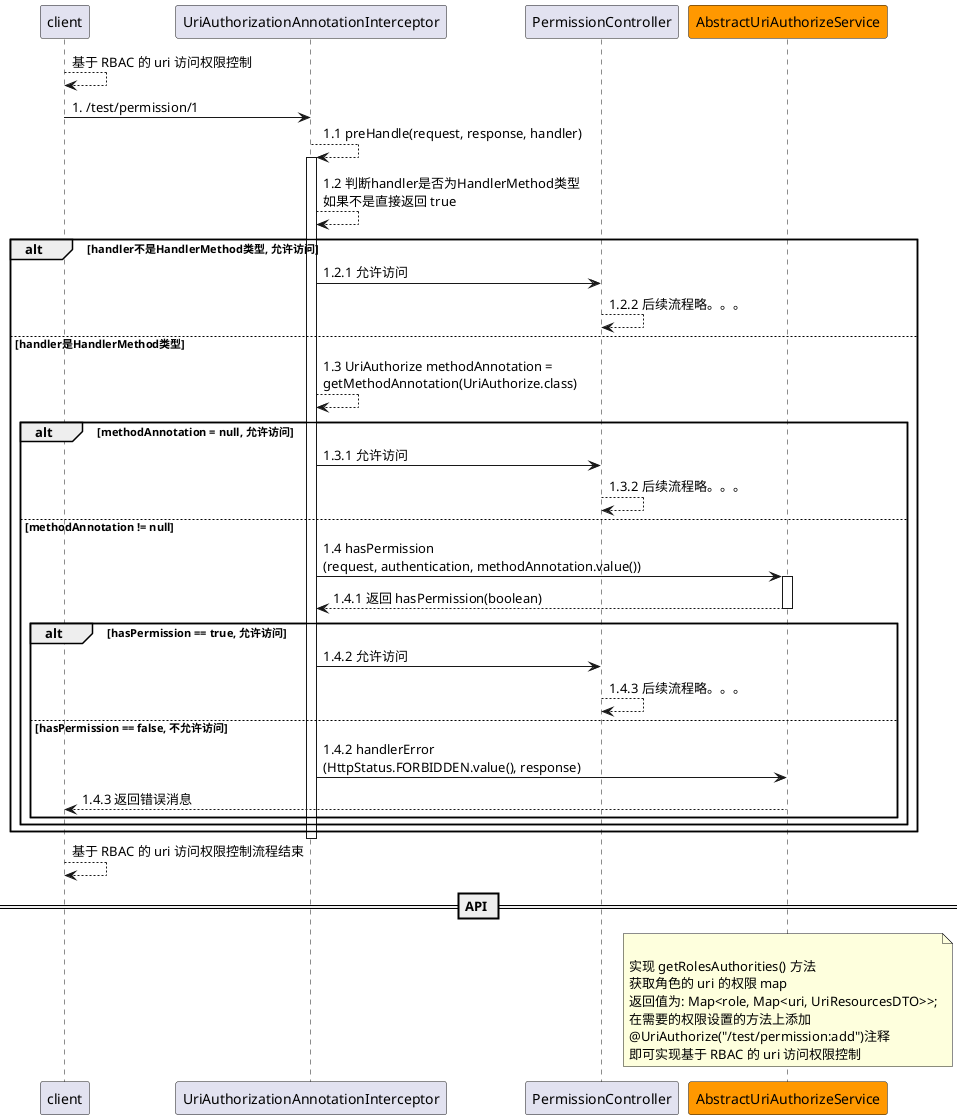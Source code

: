 @startuml

client --> client: 基于 RBAC 的 uri 访问权限控制

client -> UriAuthorizationAnnotationInterceptor: 1. /test/permission/1
UriAuthorizationAnnotationInterceptor --> UriAuthorizationAnnotationInterceptor: 1.1 preHandle(request, response, handler)
activate UriAuthorizationAnnotationInterceptor
UriAuthorizationAnnotationInterceptor --> UriAuthorizationAnnotationInterceptor: 1.2 判断handler是否为HandlerMethod类型\n\
如果不是直接返回 true
alt handler不是HandlerMethod类型, 允许访问
UriAuthorizationAnnotationInterceptor -> PermissionController: 1.2.1 允许访问
PermissionController --> PermissionController: 1.2.2 后续流程略。。。
else handler是HandlerMethod类型
UriAuthorizationAnnotationInterceptor --> UriAuthorizationAnnotationInterceptor: 1.3 UriAuthorize methodAnnotation =\n\
getMethodAnnotation(UriAuthorize.class)
alt methodAnnotation = null, 允许访问
UriAuthorizationAnnotationInterceptor -> PermissionController: 1.3.1 允许访问
PermissionController --> PermissionController: 1.3.2 后续流程略。。。
else methodAnnotation != null
participant AbstractUriAuthorizeService #ff9800
UriAuthorizationAnnotationInterceptor -> AbstractUriAuthorizeService: 1.4 hasPermission\n\
(request, authentication, methodAnnotation.value())
activate AbstractUriAuthorizeService
AbstractUriAuthorizeService --> UriAuthorizationAnnotationInterceptor: 1.4.1 返回 hasPermission(boolean)
deactivate AbstractUriAuthorizeService
alt hasPermission == true, 允许访问
UriAuthorizationAnnotationInterceptor -> PermissionController: 1.4.2 允许访问
PermissionController --> PermissionController: 1.4.3 后续流程略。。。
else hasPermission == false, 不允许访问
UriAuthorizationAnnotationInterceptor -> AbstractUriAuthorizeService: 1.4.2 handlerError\n\
(HttpStatus.FORBIDDEN.value(), response)
AbstractUriAuthorizeService --> client: 1.4.3 返回错误消息
end
end
end

deactivate UriAuthorizationAnnotationInterceptor

client --> client: 基于 RBAC 的 uri 访问权限控制流程结束

== API ==
note over AbstractUriAuthorizeService: \n\
实现 getRolesAuthorities() 方法\n\
获取角色的 uri 的权限 map\n\
返回值为: Map<role, Map<uri, UriResourcesDTO>>;\n\
在需要的权限设置的方法上添加\n\
@UriAuthorize("/test/permission:add")注释\n\
即可实现基于 RBAC 的 uri 访问权限控制

@enduml